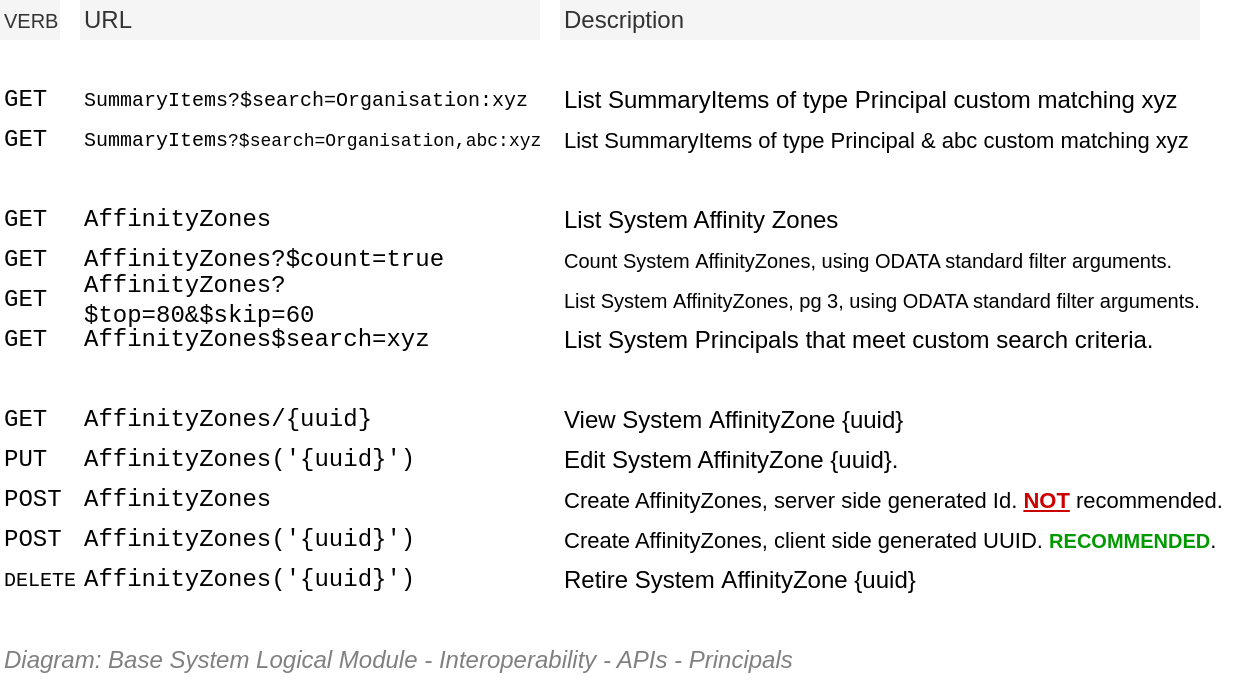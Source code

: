 <mxfile compressed="false" version="18.0.8" type="google">
  <diagram id="nRleIn9jNZKj9x8R8iPH" name="Integration/System Logical Module/API/Resource URLs/Principals">
    <mxGraphModel grid="1" page="1" gridSize="10" guides="1" tooltips="1" connect="1" arrows="1" fold="1" pageScale="1" pageWidth="850" pageHeight="1100" math="0" shadow="0">
      <root>
        <mxCell id="W7s1Gj_pDaNodwp3Ctu9-0" />
        <mxCell id="W7s1Gj_pDaNodwp3Ctu9-1" value="Diagram" parent="W7s1Gj_pDaNodwp3Ctu9-0" />
        <mxCell id="edbAlIy0U3GN4QDfhpz5-2" value="List System Affinity Zones" style="text;html=1;strokeColor=none;fillColor=none;align=left;verticalAlign=middle;whiteSpace=wrap;rounded=0;dashed=1;fontFamily=Helvetica;fontSize=12;" vertex="1" parent="W7s1Gj_pDaNodwp3Ctu9-1">
          <mxGeometry x="400" y="300" width="320" height="20" as="geometry" />
        </mxCell>
        <mxCell id="edbAlIy0U3GN4QDfhpz5-3" value="AffinityZones" style="text;html=1;strokeColor=none;fillColor=none;align=left;verticalAlign=middle;whiteSpace=wrap;rounded=0;dashed=1;fontSize=12;fontFamily=Courier New;" vertex="1" parent="W7s1Gj_pDaNodwp3Ctu9-1">
          <mxGeometry x="160" y="300" width="200" height="20" as="geometry" />
        </mxCell>
        <mxCell id="edbAlIy0U3GN4QDfhpz5-6" value="AffinityZones/{uuid}" style="text;html=1;strokeColor=none;fillColor=none;align=left;verticalAlign=middle;whiteSpace=wrap;rounded=0;dashed=1;fontSize=12;fontFamily=Courier New;" vertex="1" parent="W7s1Gj_pDaNodwp3Ctu9-1">
          <mxGeometry x="160" y="400" width="200" height="20" as="geometry" />
        </mxCell>
        <mxCell id="edbAlIy0U3GN4QDfhpz5-7" value="View System&amp;nbsp;AffinityZone {uuid}" style="text;html=1;strokeColor=none;fillColor=none;align=left;verticalAlign=middle;whiteSpace=wrap;rounded=0;dashed=1;fontFamily=Helvetica;fontSize=12;" vertex="1" parent="W7s1Gj_pDaNodwp3Ctu9-1">
          <mxGeometry x="400" y="400" width="320" height="20" as="geometry" />
        </mxCell>
        <mxCell id="edbAlIy0U3GN4QDfhpz5-10" value="GET" style="text;html=1;strokeColor=none;fillColor=none;align=left;verticalAlign=middle;whiteSpace=wrap;rounded=0;dashed=1;fontSize=12;fontFamily=Courier New;" vertex="1" parent="W7s1Gj_pDaNodwp3Ctu9-1">
          <mxGeometry x="120" y="300" width="40" height="20" as="geometry" />
        </mxCell>
        <mxCell id="edbAlIy0U3GN4QDfhpz5-14" value="GET" style="text;html=1;strokeColor=none;fillColor=none;align=left;verticalAlign=middle;whiteSpace=wrap;rounded=0;dashed=1;fontSize=12;fontFamily=Courier New;" vertex="1" parent="W7s1Gj_pDaNodwp3Ctu9-1">
          <mxGeometry x="120" y="400" width="40" height="20" as="geometry" />
        </mxCell>
        <mxCell id="edbAlIy0U3GN4QDfhpz5-15" value="POST" style="text;html=1;strokeColor=none;fillColor=none;align=left;verticalAlign=middle;whiteSpace=wrap;rounded=0;dashed=1;fontSize=12;fontFamily=Courier New;" vertex="1" parent="W7s1Gj_pDaNodwp3Ctu9-1">
          <mxGeometry x="120" y="440" width="40" height="20" as="geometry" />
        </mxCell>
        <mxCell id="edbAlIy0U3GN4QDfhpz5-16" value="AffinityZones" style="text;html=1;strokeColor=none;fillColor=none;align=left;verticalAlign=middle;whiteSpace=wrap;rounded=0;dashed=1;fontSize=12;fontFamily=Courier New;" vertex="1" parent="W7s1Gj_pDaNodwp3Ctu9-1">
          <mxGeometry x="160" y="440" width="200" height="20" as="geometry" />
        </mxCell>
        <mxCell id="edbAlIy0U3GN4QDfhpz5-17" value="POST" style="text;html=1;strokeColor=none;fillColor=none;align=left;verticalAlign=middle;whiteSpace=wrap;rounded=0;dashed=1;fontSize=12;fontFamily=Courier New;" vertex="1" parent="W7s1Gj_pDaNodwp3Ctu9-1">
          <mxGeometry x="120" y="460" width="40" height="20" as="geometry" />
        </mxCell>
        <mxCell id="edbAlIy0U3GN4QDfhpz5-18" value="AffinityZones(&#39;{uuid}&#39;)" style="text;html=1;strokeColor=none;fillColor=none;align=left;verticalAlign=middle;whiteSpace=wrap;rounded=0;dashed=1;fontSize=12;fontFamily=Courier New;" vertex="1" parent="W7s1Gj_pDaNodwp3Ctu9-1">
          <mxGeometry x="160" y="460" width="200" height="20" as="geometry" />
        </mxCell>
        <mxCell id="edbAlIy0U3GN4QDfhpz5-19" value="&lt;font style=&quot;font-size: 11px&quot;&gt;Create AffinityZones, server side generated Id. &lt;b&gt;&lt;font color=&quot;#cc0000&quot; style=&quot;font-size: 11px&quot;&gt;&lt;u&gt;NOT&lt;/u&gt;&lt;/font&gt; &lt;/b&gt;recommended.&lt;/font&gt;" style="text;html=1;strokeColor=none;fillColor=none;align=left;verticalAlign=middle;whiteSpace=wrap;rounded=0;dashed=1;fontFamily=Helvetica;fontSize=11;" vertex="1" parent="W7s1Gj_pDaNodwp3Ctu9-1">
          <mxGeometry x="400" y="440" width="340" height="20" as="geometry" />
        </mxCell>
        <mxCell id="edbAlIy0U3GN4QDfhpz5-20" value="&lt;font&gt;Create AffinityZones, client side generated UUID. &lt;font color=&quot;#009900&quot; size=&quot;1&quot;&gt;&lt;b&gt;RECOMMENDED&lt;/b&gt;&lt;/font&gt;.&lt;/font&gt;" style="text;html=1;strokeColor=none;fillColor=none;align=left;verticalAlign=middle;whiteSpace=wrap;rounded=0;dashed=1;fontFamily=Helvetica;fontSize=11;" vertex="1" parent="W7s1Gj_pDaNodwp3Ctu9-1">
          <mxGeometry x="400" y="460" width="340" height="20" as="geometry" />
        </mxCell>
        <mxCell id="edbAlIy0U3GN4QDfhpz5-21" value="PUT" style="text;html=1;strokeColor=none;fillColor=none;align=left;verticalAlign=middle;whiteSpace=wrap;rounded=0;dashed=1;fontSize=12;fontFamily=Courier New;" vertex="1" parent="W7s1Gj_pDaNodwp3Ctu9-1">
          <mxGeometry x="120" y="420" width="40" height="20" as="geometry" />
        </mxCell>
        <mxCell id="edbAlIy0U3GN4QDfhpz5-22" value="AffinityZones(&#39;{uuid}&#39;)" style="text;html=1;strokeColor=none;fillColor=none;align=left;verticalAlign=middle;whiteSpace=wrap;rounded=0;dashed=1;fontSize=12;fontFamily=Courier New;" vertex="1" parent="W7s1Gj_pDaNodwp3Ctu9-1">
          <mxGeometry x="160" y="420" width="200" height="20" as="geometry" />
        </mxCell>
        <mxCell id="edbAlIy0U3GN4QDfhpz5-23" value="Edit System AffinityZone {uuid}." style="text;html=1;strokeColor=none;fillColor=none;align=left;verticalAlign=middle;whiteSpace=wrap;rounded=0;dashed=1;fontFamily=Helvetica;fontSize=12;" vertex="1" parent="W7s1Gj_pDaNodwp3Ctu9-1">
          <mxGeometry x="400" y="420" width="320" height="20" as="geometry" />
        </mxCell>
        <mxCell id="edbAlIy0U3GN4QDfhpz5-24" value="DELETE" style="text;html=1;strokeColor=none;fillColor=none;align=left;verticalAlign=middle;whiteSpace=wrap;rounded=0;dashed=1;fontSize=10;fontFamily=Courier New;" vertex="1" parent="W7s1Gj_pDaNodwp3Ctu9-1">
          <mxGeometry x="120" y="480" width="40" height="20" as="geometry" />
        </mxCell>
        <mxCell id="edbAlIy0U3GN4QDfhpz5-25" value="AffinityZones(&#39;{uuid}&#39;)" style="text;html=1;strokeColor=none;fillColor=none;align=left;verticalAlign=middle;whiteSpace=wrap;rounded=0;dashed=1;fontSize=12;fontFamily=Courier New;" vertex="1" parent="W7s1Gj_pDaNodwp3Ctu9-1">
          <mxGeometry x="160" y="480" width="200" height="20" as="geometry" />
        </mxCell>
        <mxCell id="edbAlIy0U3GN4QDfhpz5-26" value="Retire System&amp;nbsp;AffinityZone {uuid}" style="text;html=1;strokeColor=none;fillColor=none;align=left;verticalAlign=middle;whiteSpace=wrap;rounded=0;dashed=1;fontFamily=Helvetica;fontSize=12;" vertex="1" parent="W7s1Gj_pDaNodwp3Ctu9-1">
          <mxGeometry x="400" y="480" width="320" height="20" as="geometry" />
        </mxCell>
        <mxCell id="edbAlIy0U3GN4QDfhpz5-28" value="&lt;font style=&quot;font-size: 10px&quot;&gt;List System&amp;nbsp;AffinityZones, pg 3, using ODATA standard filter arguments.&lt;/font&gt;" style="text;html=1;strokeColor=none;fillColor=none;align=left;verticalAlign=middle;whiteSpace=wrap;rounded=0;dashed=1;fontFamily=Helvetica;fontSize=12;" vertex="1" parent="W7s1Gj_pDaNodwp3Ctu9-1">
          <mxGeometry x="400" y="340" width="330" height="20" as="geometry" />
        </mxCell>
        <mxCell id="edbAlIy0U3GN4QDfhpz5-29" value="AffinityZones?$top=80&amp;amp;$skip=60" style="text;html=1;strokeColor=none;fillColor=none;align=left;verticalAlign=middle;whiteSpace=wrap;rounded=0;dashed=1;fontSize=12;fontFamily=Courier New;" vertex="1" parent="W7s1Gj_pDaNodwp3Ctu9-1">
          <mxGeometry x="160" y="340" width="200" height="20" as="geometry" />
        </mxCell>
        <mxCell id="edbAlIy0U3GN4QDfhpz5-30" value="GET" style="text;html=1;strokeColor=none;fillColor=none;align=left;verticalAlign=middle;whiteSpace=wrap;rounded=0;dashed=1;fontSize=12;fontFamily=Courier New;" vertex="1" parent="W7s1Gj_pDaNodwp3Ctu9-1">
          <mxGeometry x="120" y="340" width="40" height="20" as="geometry" />
        </mxCell>
        <mxCell id="edbAlIy0U3GN4QDfhpz5-31" value="&lt;font style=&quot;font-size: 10px&quot;&gt;Count System&amp;nbsp;AffinityZones, using ODATA standard filter arguments.&lt;/font&gt;" style="text;html=1;strokeColor=none;fillColor=none;align=left;verticalAlign=middle;whiteSpace=wrap;rounded=0;dashed=1;fontFamily=Helvetica;fontSize=12;" vertex="1" parent="W7s1Gj_pDaNodwp3Ctu9-1">
          <mxGeometry x="400" y="320" width="320" height="20" as="geometry" />
        </mxCell>
        <mxCell id="edbAlIy0U3GN4QDfhpz5-32" value="AffinityZones?$count=true" style="text;html=1;strokeColor=none;fillColor=none;align=left;verticalAlign=middle;whiteSpace=wrap;rounded=0;dashed=1;fontSize=12;fontFamily=Courier New;" vertex="1" parent="W7s1Gj_pDaNodwp3Ctu9-1">
          <mxGeometry x="160" y="320" width="200" height="20" as="geometry" />
        </mxCell>
        <mxCell id="edbAlIy0U3GN4QDfhpz5-33" value="GET" style="text;html=1;strokeColor=none;fillColor=none;align=left;verticalAlign=middle;whiteSpace=wrap;rounded=0;dashed=1;fontSize=12;fontFamily=Courier New;" vertex="1" parent="W7s1Gj_pDaNodwp3Ctu9-1">
          <mxGeometry x="120" y="320" width="40" height="20" as="geometry" />
        </mxCell>
        <mxCell id="6g0IqCDVZ-bBVkFQADLM-0" value="GET" style="text;html=1;strokeColor=none;fillColor=none;align=left;verticalAlign=middle;whiteSpace=wrap;rounded=0;dashed=1;fontSize=12;fontFamily=Courier New;" vertex="1" parent="W7s1Gj_pDaNodwp3Ctu9-1">
          <mxGeometry x="120" y="360" width="40" height="20" as="geometry" />
        </mxCell>
        <mxCell id="6g0IqCDVZ-bBVkFQADLM-1" value="AffinityZones$search=xyz" style="text;html=1;strokeColor=none;fillColor=none;align=left;verticalAlign=middle;whiteSpace=wrap;rounded=0;dashed=1;fontSize=12;fontFamily=Courier New;" vertex="1" parent="W7s1Gj_pDaNodwp3Ctu9-1">
          <mxGeometry x="160" y="360" width="200" height="20" as="geometry" />
        </mxCell>
        <mxCell id="6g0IqCDVZ-bBVkFQADLM-2" value="List System Principals that meet custom search criteria." style="text;html=1;strokeColor=none;fillColor=none;align=left;verticalAlign=middle;whiteSpace=wrap;rounded=0;dashed=1;fontFamily=Helvetica;fontSize=12;" vertex="1" parent="W7s1Gj_pDaNodwp3Ctu9-1">
          <mxGeometry x="400" y="360" width="320" height="20" as="geometry" />
        </mxCell>
        <mxCell id="DO0jpwAnce1b8jK784c--9" value="Description" style="text;html=1;strokeColor=none;fillColor=#f5f5f5;align=left;verticalAlign=middle;whiteSpace=wrap;rounded=0;fontSize=12;fontFamily=Helvetica;fontColor=#333333;fontStyle=0" vertex="1" parent="W7s1Gj_pDaNodwp3Ctu9-1">
          <mxGeometry x="400" y="200" width="320" height="20" as="geometry" />
        </mxCell>
        <mxCell id="DO0jpwAnce1b8jK784c--10" value="URL" style="text;html=1;strokeColor=none;fillColor=#f5f5f5;align=left;verticalAlign=middle;whiteSpace=wrap;rounded=0;fontSize=12;fontFamily=Helvetica;fontColor=#333333;fontStyle=0" vertex="1" parent="W7s1Gj_pDaNodwp3Ctu9-1">
          <mxGeometry x="160" y="200" width="230" height="20" as="geometry" />
        </mxCell>
        <mxCell id="DO0jpwAnce1b8jK784c--11" value="&lt;font style=&quot;font-size: 10px;&quot;&gt;VERB&lt;/font&gt;" style="text;html=1;strokeColor=none;fillColor=#f5f5f5;align=left;verticalAlign=middle;whiteSpace=wrap;rounded=0;fontSize=10;fontFamily=Helvetica;fontColor=#333333;fontStyle=0" vertex="1" parent="W7s1Gj_pDaNodwp3Ctu9-1">
          <mxGeometry x="120" y="200" width="30" height="20" as="geometry" />
        </mxCell>
        <mxCell id="DO0jpwAnce1b8jK784c--12" value="&lt;font style=&quot;font-size: 9px&quot;&gt;&lt;span style=&quot;font-size: 10px&quot;&gt;SummaryItems&lt;/span&gt;?$search=Organisation,abc:xyz&lt;/font&gt;" style="text;html=1;strokeColor=none;fillColor=none;align=left;verticalAlign=middle;whiteSpace=wrap;rounded=0;dashed=1;fontSize=9;fontFamily=Courier New;" vertex="1" parent="W7s1Gj_pDaNodwp3Ctu9-1">
          <mxGeometry x="160" y="260" width="250" height="20" as="geometry" />
        </mxCell>
        <mxCell id="DO0jpwAnce1b8jK784c--13" value="GET" style="text;html=1;strokeColor=none;fillColor=none;align=left;verticalAlign=middle;whiteSpace=wrap;rounded=0;dashed=1;fontSize=12;fontFamily=Courier New;" vertex="1" parent="W7s1Gj_pDaNodwp3Ctu9-1">
          <mxGeometry x="120" y="260" width="40" height="20" as="geometry" />
        </mxCell>
        <mxCell id="DO0jpwAnce1b8jK784c--14" value="&lt;font style=&quot;font-size: 10px&quot;&gt;SummaryItems?$search=Organisation:xyz&lt;/font&gt;" style="text;html=1;strokeColor=none;fillColor=none;align=left;verticalAlign=middle;whiteSpace=wrap;rounded=0;dashed=1;fontSize=10;fontFamily=Courier New;" vertex="1" parent="W7s1Gj_pDaNodwp3Ctu9-1">
          <mxGeometry x="160" y="240" width="240" height="20" as="geometry" />
        </mxCell>
        <mxCell id="DO0jpwAnce1b8jK784c--15" value="GET" style="text;html=1;strokeColor=none;fillColor=none;align=left;verticalAlign=middle;whiteSpace=wrap;rounded=0;dashed=1;fontSize=12;fontFamily=Courier New;" vertex="1" parent="W7s1Gj_pDaNodwp3Ctu9-1">
          <mxGeometry x="120" y="240" width="40" height="20" as="geometry" />
        </mxCell>
        <mxCell id="DO0jpwAnce1b8jK784c--16" value="List SummaryItems of type Principal custom matching xyz" style="text;html=1;strokeColor=none;fillColor=none;align=left;verticalAlign=middle;whiteSpace=wrap;rounded=0;dashed=1;fontFamily=Helvetica;fontSize=12;" vertex="1" parent="W7s1Gj_pDaNodwp3Ctu9-1">
          <mxGeometry x="400" y="240" width="320" height="20" as="geometry" />
        </mxCell>
        <mxCell id="DO0jpwAnce1b8jK784c--17" value="&lt;font style=&quot;font-size: 11px&quot;&gt;List SummaryItems of type Principal &amp;amp; abc custom matching xyz&lt;/font&gt;" style="text;html=1;strokeColor=none;fillColor=none;align=left;verticalAlign=middle;whiteSpace=wrap;rounded=0;dashed=1;fontFamily=Helvetica;fontSize=12;" vertex="1" parent="W7s1Gj_pDaNodwp3Ctu9-1">
          <mxGeometry x="400" y="260" width="320" height="20" as="geometry" />
        </mxCell>
        <mxCell id="EbmEJG97jyR3D29aAMmV-0" value="Context/Legend" parent="W7s1Gj_pDaNodwp3Ctu9-0" />
        <mxCell id="EbmEJG97jyR3D29aAMmV-1" value="Title/Diagram" parent="W7s1Gj_pDaNodwp3Ctu9-0" />
        <mxCell id="fs9-jv4jhwwD7MxO634F-0" value="&lt;font style=&quot;font-size: 12px ; font-weight: normal&quot;&gt;&lt;i&gt;Diagram: Base System Logical Module -&amp;nbsp;&lt;/i&gt;&lt;i&gt;Interoperability&amp;nbsp;&lt;/i&gt;&lt;i&gt;- APIs - Principals&lt;/i&gt;&lt;/font&gt;" style="text;strokeColor=none;fillColor=none;html=1;fontSize=12;fontStyle=1;verticalAlign=middle;align=left;shadow=0;glass=0;comic=0;opacity=30;fontColor=#808080;" vertex="1" parent="EbmEJG97jyR3D29aAMmV-1">
          <mxGeometry x="120" y="520" width="560" height="20" as="geometry" />
        </mxCell>
        <mxCell id="EbmEJG97jyR3D29aAMmV-2" value="Title/Page" visible="0" parent="W7s1Gj_pDaNodwp3Ctu9-0" />
        <mxCell id="fs9-jv4jhwwD7MxO634F-1" value="" style="group;fontSize=12;" vertex="1" connectable="0" parent="EbmEJG97jyR3D29aAMmV-2">
          <mxGeometry x="120" y="120" width="600" height="45" as="geometry" />
        </mxCell>
        <mxCell id="fs9-jv4jhwwD7MxO634F-2" value="&lt;font style=&quot;font-size: 12px&quot;&gt;Base Logical Module - Interoperability&amp;nbsp;- APIs - Principals&lt;/font&gt;" style="text;strokeColor=none;fillColor=none;html=1;fontSize=12;fontStyle=1;verticalAlign=middle;align=left;shadow=0;glass=0;comic=0;opacity=30;fontColor=#808080;" vertex="1" parent="fs9-jv4jhwwD7MxO634F-1">
          <mxGeometry y="20" width="600" height="20" as="geometry" />
        </mxCell>
        <mxCell id="fs9-jv4jhwwD7MxO634F-3" value="" style="line;strokeWidth=2;html=1;shadow=0;glass=0;comic=0;fillColor=none;fontSize=10;fontColor=#CCCCCC;labelBackgroundColor=none;strokeColor=#CCCCCC;" vertex="1" parent="fs9-jv4jhwwD7MxO634F-1">
          <mxGeometry y="35" width="600" height="10" as="geometry" />
        </mxCell>
        <mxCell id="EbmEJG97jyR3D29aAMmV-3" value="About" parent="W7s1Gj_pDaNodwp3Ctu9-0" />
        <mxCell id="EbmEJG97jyR3D29aAMmV-4" value="Untitled Layer" parent="W7s1Gj_pDaNodwp3Ctu9-0" />
      </root>
    </mxGraphModel>
  </diagram>
</mxfile>
